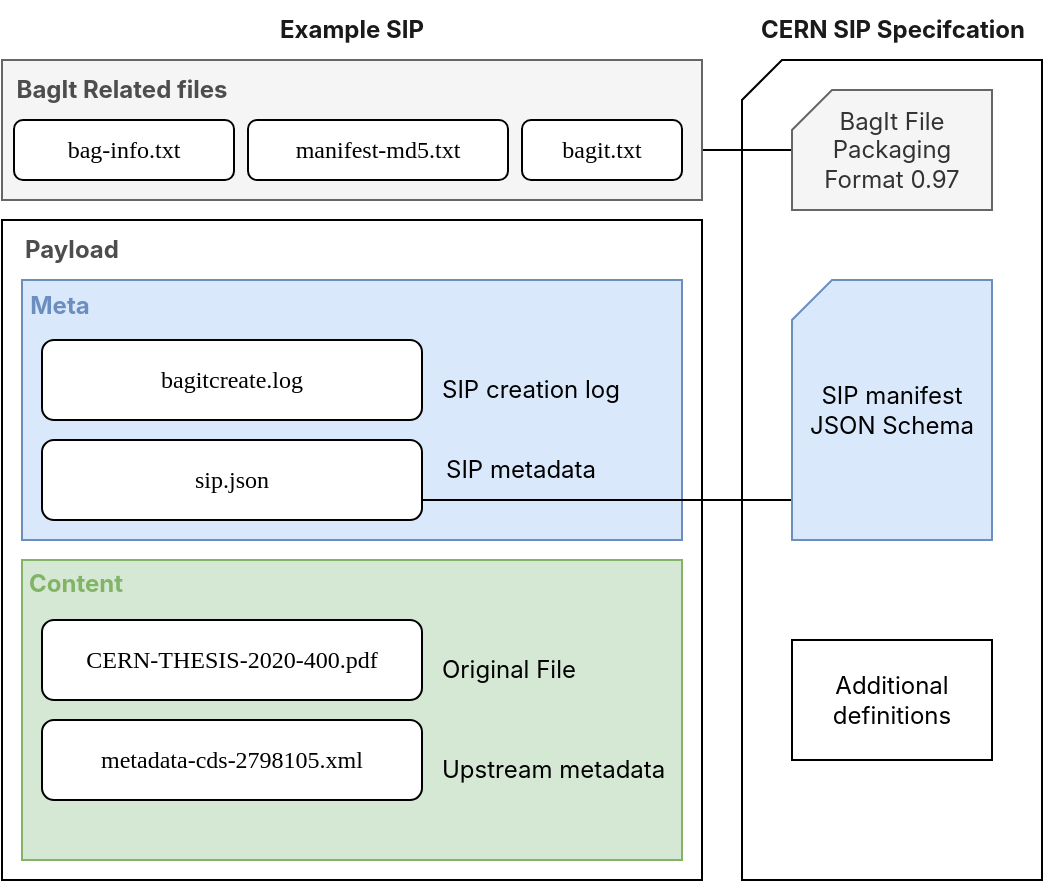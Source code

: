 <mxfile version="21.1.2" type="device">
  <diagram name="Page-1" id="hx4boAD_HQxNu4f-XxpX">
    <mxGraphModel dx="1838" dy="603" grid="1" gridSize="10" guides="1" tooltips="1" connect="1" arrows="1" fold="1" page="1" pageScale="1" pageWidth="850" pageHeight="1100" math="0" shadow="0">
      <root>
        <mxCell id="0" />
        <mxCell id="1" parent="0" />
        <mxCell id="vKuZh1CZTpmhd4lYeuSt-1" value="" style="shape=card;whiteSpace=wrap;html=1;size=20;" parent="1" vertex="1">
          <mxGeometry x="230" y="290" width="150" height="410" as="geometry" />
        </mxCell>
        <mxCell id="0haPZ1ED--9v7tSMuTFx-20" style="edgeStyle=orthogonalEdgeStyle;rounded=0;orthogonalLoop=1;jettySize=auto;html=1;endArrow=none;endFill=0;" edge="1" parent="1" source="vKuZh1CZTpmhd4lYeuSt-2" target="vKuZh1CZTpmhd4lYeuSt-5">
          <mxGeometry relative="1" as="geometry">
            <Array as="points">
              <mxPoint x="230" y="335" />
              <mxPoint x="230" y="335" />
            </Array>
          </mxGeometry>
        </mxCell>
        <mxCell id="vKuZh1CZTpmhd4lYeuSt-2" value="&lt;font data-font-src=&quot;https://fonts.googleapis.com/css?family=Inter&quot; face=&quot;Inter&quot;&gt;BagIt File Packaging Format 0.97&lt;/font&gt;" style="shape=card;whiteSpace=wrap;html=1;size=20;fillColor=#f5f5f5;fontColor=#333333;strokeColor=#666666;" parent="1" vertex="1">
          <mxGeometry x="255" y="305" width="100" height="60" as="geometry" />
        </mxCell>
        <mxCell id="vKuZh1CZTpmhd4lYeuSt-4" value="&lt;font data-font-src=&quot;https://fonts.googleapis.com/css?family=Inter&quot; face=&quot;Inter&quot;&gt;Additional definitions&lt;/font&gt;" style="rounded=0;whiteSpace=wrap;html=1;" parent="1" vertex="1">
          <mxGeometry x="255" y="580" width="100" height="60" as="geometry" />
        </mxCell>
        <mxCell id="vKuZh1CZTpmhd4lYeuSt-5" value="" style="rounded=0;whiteSpace=wrap;html=1;fillColor=#f5f5f5;fontColor=#333333;strokeColor=#666666;" parent="1" vertex="1">
          <mxGeometry x="-140" y="290" width="350" height="70" as="geometry" />
        </mxCell>
        <mxCell id="vKuZh1CZTpmhd4lYeuSt-6" value="" style="rounded=0;whiteSpace=wrap;html=1;" parent="1" vertex="1">
          <mxGeometry x="-140" y="370" width="350" height="330" as="geometry" />
        </mxCell>
        <mxCell id="vKuZh1CZTpmhd4lYeuSt-8" value="" style="rounded=0;whiteSpace=wrap;html=1;fillColor=#dae8fc;strokeColor=#6C8EBF;" parent="1" vertex="1">
          <mxGeometry x="-130" y="400" width="330" height="130" as="geometry" />
        </mxCell>
        <mxCell id="vKuZh1CZTpmhd4lYeuSt-9" value="" style="rounded=0;whiteSpace=wrap;html=1;fillColor=#d5e8d4;strokeColor=#82B366;" parent="1" vertex="1">
          <mxGeometry x="-130" y="540" width="330" height="150" as="geometry" />
        </mxCell>
        <mxCell id="vKuZh1CZTpmhd4lYeuSt-10" value="&lt;font data-font-src=&quot;https://fonts.googleapis.com/css?family=Inter&quot; face=&quot;Inter&quot; color=&quot;#6c8ebf&quot;&gt;&lt;b&gt;Meta&lt;/b&gt;&lt;/font&gt;" style="text;html=1;strokeColor=none;fillColor=none;align=center;verticalAlign=middle;whiteSpace=wrap;rounded=0;" parent="1" vertex="1">
          <mxGeometry x="-126" y="403" width="30" height="20" as="geometry" />
        </mxCell>
        <mxCell id="vKuZh1CZTpmhd4lYeuSt-11" value="&lt;font data-font-src=&quot;https://fonts.googleapis.com/css?family=Inter&quot; face=&quot;Inter&quot; color=&quot;#82b366&quot;&gt;&lt;b&gt;Content&lt;/b&gt;&lt;/font&gt;" style="text;html=1;strokeColor=none;fillColor=none;align=center;verticalAlign=middle;whiteSpace=wrap;rounded=0;fontColor=#6C8EBF;" parent="1" vertex="1">
          <mxGeometry x="-128" y="542" width="50" height="20" as="geometry" />
        </mxCell>
        <mxCell id="vKuZh1CZTpmhd4lYeuSt-12" value="&lt;b&gt;CERN SIP Specifcation&lt;/b&gt;" style="text;html=1;strokeColor=none;fillColor=none;align=center;verticalAlign=middle;whiteSpace=wrap;rounded=0;fontFamily=Inter;fontColor=#1A1A1A;" parent="1" vertex="1">
          <mxGeometry x="227.5" y="260" width="155" height="30" as="geometry" />
        </mxCell>
        <mxCell id="vKuZh1CZTpmhd4lYeuSt-13" value="&lt;b&gt;Example SIP&lt;/b&gt;" style="text;html=1;strokeColor=none;fillColor=none;align=center;verticalAlign=middle;whiteSpace=wrap;rounded=0;fontFamily=Inter;fontColor=#1A1A1A;" parent="1" vertex="1">
          <mxGeometry x="-140" y="260" width="350" height="30" as="geometry" />
        </mxCell>
        <mxCell id="0haPZ1ED--9v7tSMuTFx-2" value="&lt;font data-font-src=&quot;https://fonts.googleapis.com/css?family=Inter&quot; face=&quot;Inter&quot;&gt;&lt;b&gt;BagIt Related files&lt;/b&gt;&lt;/font&gt;" style="text;html=1;strokeColor=none;fillColor=none;align=center;verticalAlign=middle;whiteSpace=wrap;rounded=0;fontColor=#4D4D4D;" vertex="1" parent="1">
          <mxGeometry x="-140" y="290" width="120" height="30" as="geometry" />
        </mxCell>
        <mxCell id="0haPZ1ED--9v7tSMuTFx-3" value="&lt;font face=&quot;Roboto Mono&quot; data-font-src=&quot;https://fonts.googleapis.com/css?family=Roboto+Mono&quot;&gt;CERN-THESIS-2020-400.pdf&lt;/font&gt;" style="rounded=1;whiteSpace=wrap;html=1;" vertex="1" parent="1">
          <mxGeometry x="-120" y="570" width="190" height="40" as="geometry" />
        </mxCell>
        <mxCell id="0haPZ1ED--9v7tSMuTFx-4" value="&lt;font data-font-src=&quot;https://fonts.googleapis.com/css?family=Roboto+Mono&quot; face=&quot;Roboto Mono&quot;&gt;metadata-cds-2798105.xml&lt;/font&gt;" style="rounded=1;whiteSpace=wrap;html=1;" vertex="1" parent="1">
          <mxGeometry x="-120" y="620" width="190" height="40" as="geometry" />
        </mxCell>
        <mxCell id="0haPZ1ED--9v7tSMuTFx-5" value="Original File" style="text;html=1;strokeColor=none;fillColor=none;align=left;verticalAlign=middle;whiteSpace=wrap;rounded=0;fontFamily=Inter;fontSource=https%3A%2F%2Ffonts.googleapis.com%2Fcss%3Ffamily%3DInter;" vertex="1" parent="1">
          <mxGeometry x="78" y="580" width="130" height="30" as="geometry" />
        </mxCell>
        <mxCell id="0haPZ1ED--9v7tSMuTFx-6" value="Upstream metadata" style="text;html=1;strokeColor=none;fillColor=none;align=left;verticalAlign=middle;whiteSpace=wrap;rounded=0;fontFamily=Inter;fontSource=https%3A%2F%2Ffonts.googleapis.com%2Fcss%3Ffamily%3DInter;" vertex="1" parent="1">
          <mxGeometry x="78" y="630" width="130" height="30" as="geometry" />
        </mxCell>
        <mxCell id="0haPZ1ED--9v7tSMuTFx-11" style="edgeStyle=orthogonalEdgeStyle;rounded=0;orthogonalLoop=1;jettySize=auto;html=1;endArrow=none;endFill=0;" edge="1" parent="1" source="0haPZ1ED--9v7tSMuTFx-10">
          <mxGeometry relative="1" as="geometry">
            <mxPoint x="290" y="510" as="targetPoint" />
            <Array as="points">
              <mxPoint x="320" y="510" />
            </Array>
          </mxGeometry>
        </mxCell>
        <mxCell id="0haPZ1ED--9v7tSMuTFx-10" value="&lt;font data-font-src=&quot;https://fonts.googleapis.com/css?family=Roboto+Mono&quot; face=&quot;Roboto Mono&quot;&gt;sip.json&lt;/font&gt;" style="rounded=1;whiteSpace=wrap;html=1;" vertex="1" parent="1">
          <mxGeometry x="-120" y="480" width="190" height="40" as="geometry" />
        </mxCell>
        <mxCell id="0haPZ1ED--9v7tSMuTFx-12" value="&lt;font data-font-src=&quot;https://fonts.googleapis.com/css?family=Roboto+Mono&quot; face=&quot;Roboto Mono&quot;&gt;bagitcreate.log&lt;/font&gt;" style="rounded=1;whiteSpace=wrap;html=1;" vertex="1" parent="1">
          <mxGeometry x="-120" y="430" width="190" height="40" as="geometry" />
        </mxCell>
        <mxCell id="0haPZ1ED--9v7tSMuTFx-13" value="SIP creation log" style="text;html=1;strokeColor=none;fillColor=none;align=left;verticalAlign=middle;whiteSpace=wrap;rounded=0;fontFamily=Inter;fontSource=https%3A%2F%2Ffonts.googleapis.com%2Fcss%3Ffamily%3DInter;" vertex="1" parent="1">
          <mxGeometry x="78" y="440" width="130" height="30" as="geometry" />
        </mxCell>
        <mxCell id="0haPZ1ED--9v7tSMuTFx-14" value="SIP metadata" style="text;html=1;strokeColor=none;fillColor=none;align=left;verticalAlign=middle;whiteSpace=wrap;rounded=0;fontFamily=Inter;fontSource=https%3A%2F%2Ffonts.googleapis.com%2Fcss%3Ffamily%3DInter;" vertex="1" parent="1">
          <mxGeometry x="80" y="480" width="130" height="30" as="geometry" />
        </mxCell>
        <mxCell id="0haPZ1ED--9v7tSMuTFx-16" value="&lt;font data-font-src=&quot;https://fonts.googleapis.com/css?family=Roboto+Mono&quot; face=&quot;Roboto Mono&quot;&gt;bag-info.txt&lt;/font&gt;" style="rounded=1;whiteSpace=wrap;html=1;" vertex="1" parent="1">
          <mxGeometry x="-134" y="320" width="110" height="30" as="geometry" />
        </mxCell>
        <mxCell id="0haPZ1ED--9v7tSMuTFx-17" value="&lt;font data-font-src=&quot;https://fonts.googleapis.com/css?family=Roboto+Mono&quot; face=&quot;Roboto Mono&quot;&gt;manifest-md5.txt&lt;/font&gt;" style="rounded=1;whiteSpace=wrap;html=1;" vertex="1" parent="1">
          <mxGeometry x="-17" y="320" width="130" height="30" as="geometry" />
        </mxCell>
        <mxCell id="0haPZ1ED--9v7tSMuTFx-18" value="&lt;font data-font-src=&quot;https://fonts.googleapis.com/css?family=Roboto+Mono&quot; face=&quot;Roboto Mono&quot;&gt;bagit.txt&lt;br&gt;&lt;/font&gt;" style="rounded=1;whiteSpace=wrap;html=1;" vertex="1" parent="1">
          <mxGeometry x="120" y="320" width="80" height="30" as="geometry" />
        </mxCell>
        <mxCell id="0haPZ1ED--9v7tSMuTFx-19" value="&lt;font data-font-src=&quot;https://fonts.googleapis.com/css?family=Inter&quot; face=&quot;Inter&quot;&gt;&lt;b&gt;Payload&lt;/b&gt;&lt;/font&gt;" style="text;html=1;strokeColor=none;fillColor=none;align=center;verticalAlign=middle;whiteSpace=wrap;rounded=0;fontColor=#4D4D4D;" vertex="1" parent="1">
          <mxGeometry x="-140" y="370" width="70" height="30" as="geometry" />
        </mxCell>
        <mxCell id="vKuZh1CZTpmhd4lYeuSt-3" value="&lt;font data-font-src=&quot;https://fonts.googleapis.com/css?family=Inter&quot; face=&quot;Inter&quot;&gt;SIP manifest JSON Schema&lt;/font&gt;" style="shape=card;whiteSpace=wrap;html=1;size=20;fillColor=#dae8fc;strokeColor=#6c8ebf;" parent="1" vertex="1">
          <mxGeometry x="255" y="400" width="100" height="130" as="geometry" />
        </mxCell>
      </root>
    </mxGraphModel>
  </diagram>
</mxfile>
